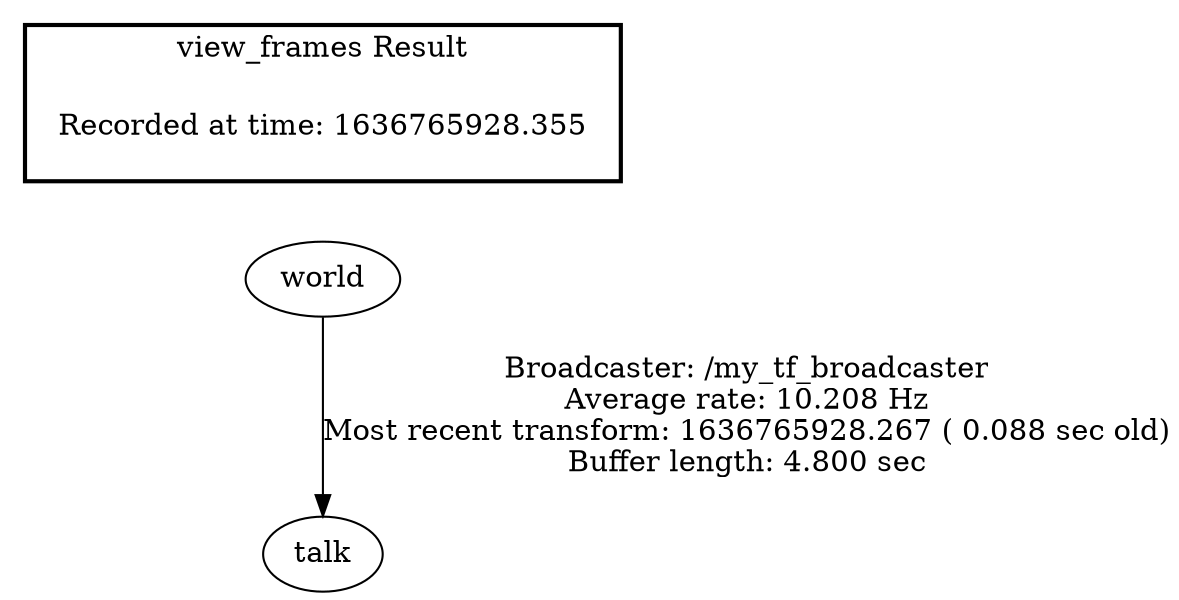 digraph G {
"world" -> "talk"[label="Broadcaster: /my_tf_broadcaster\nAverage rate: 10.208 Hz\nMost recent transform: 1636765928.267 ( 0.088 sec old)\nBuffer length: 4.800 sec\n"];
edge [style=invis];
 subgraph cluster_legend { style=bold; color=black; label ="view_frames Result";
"Recorded at time: 1636765928.355"[ shape=plaintext ] ;
 }->"world";
}